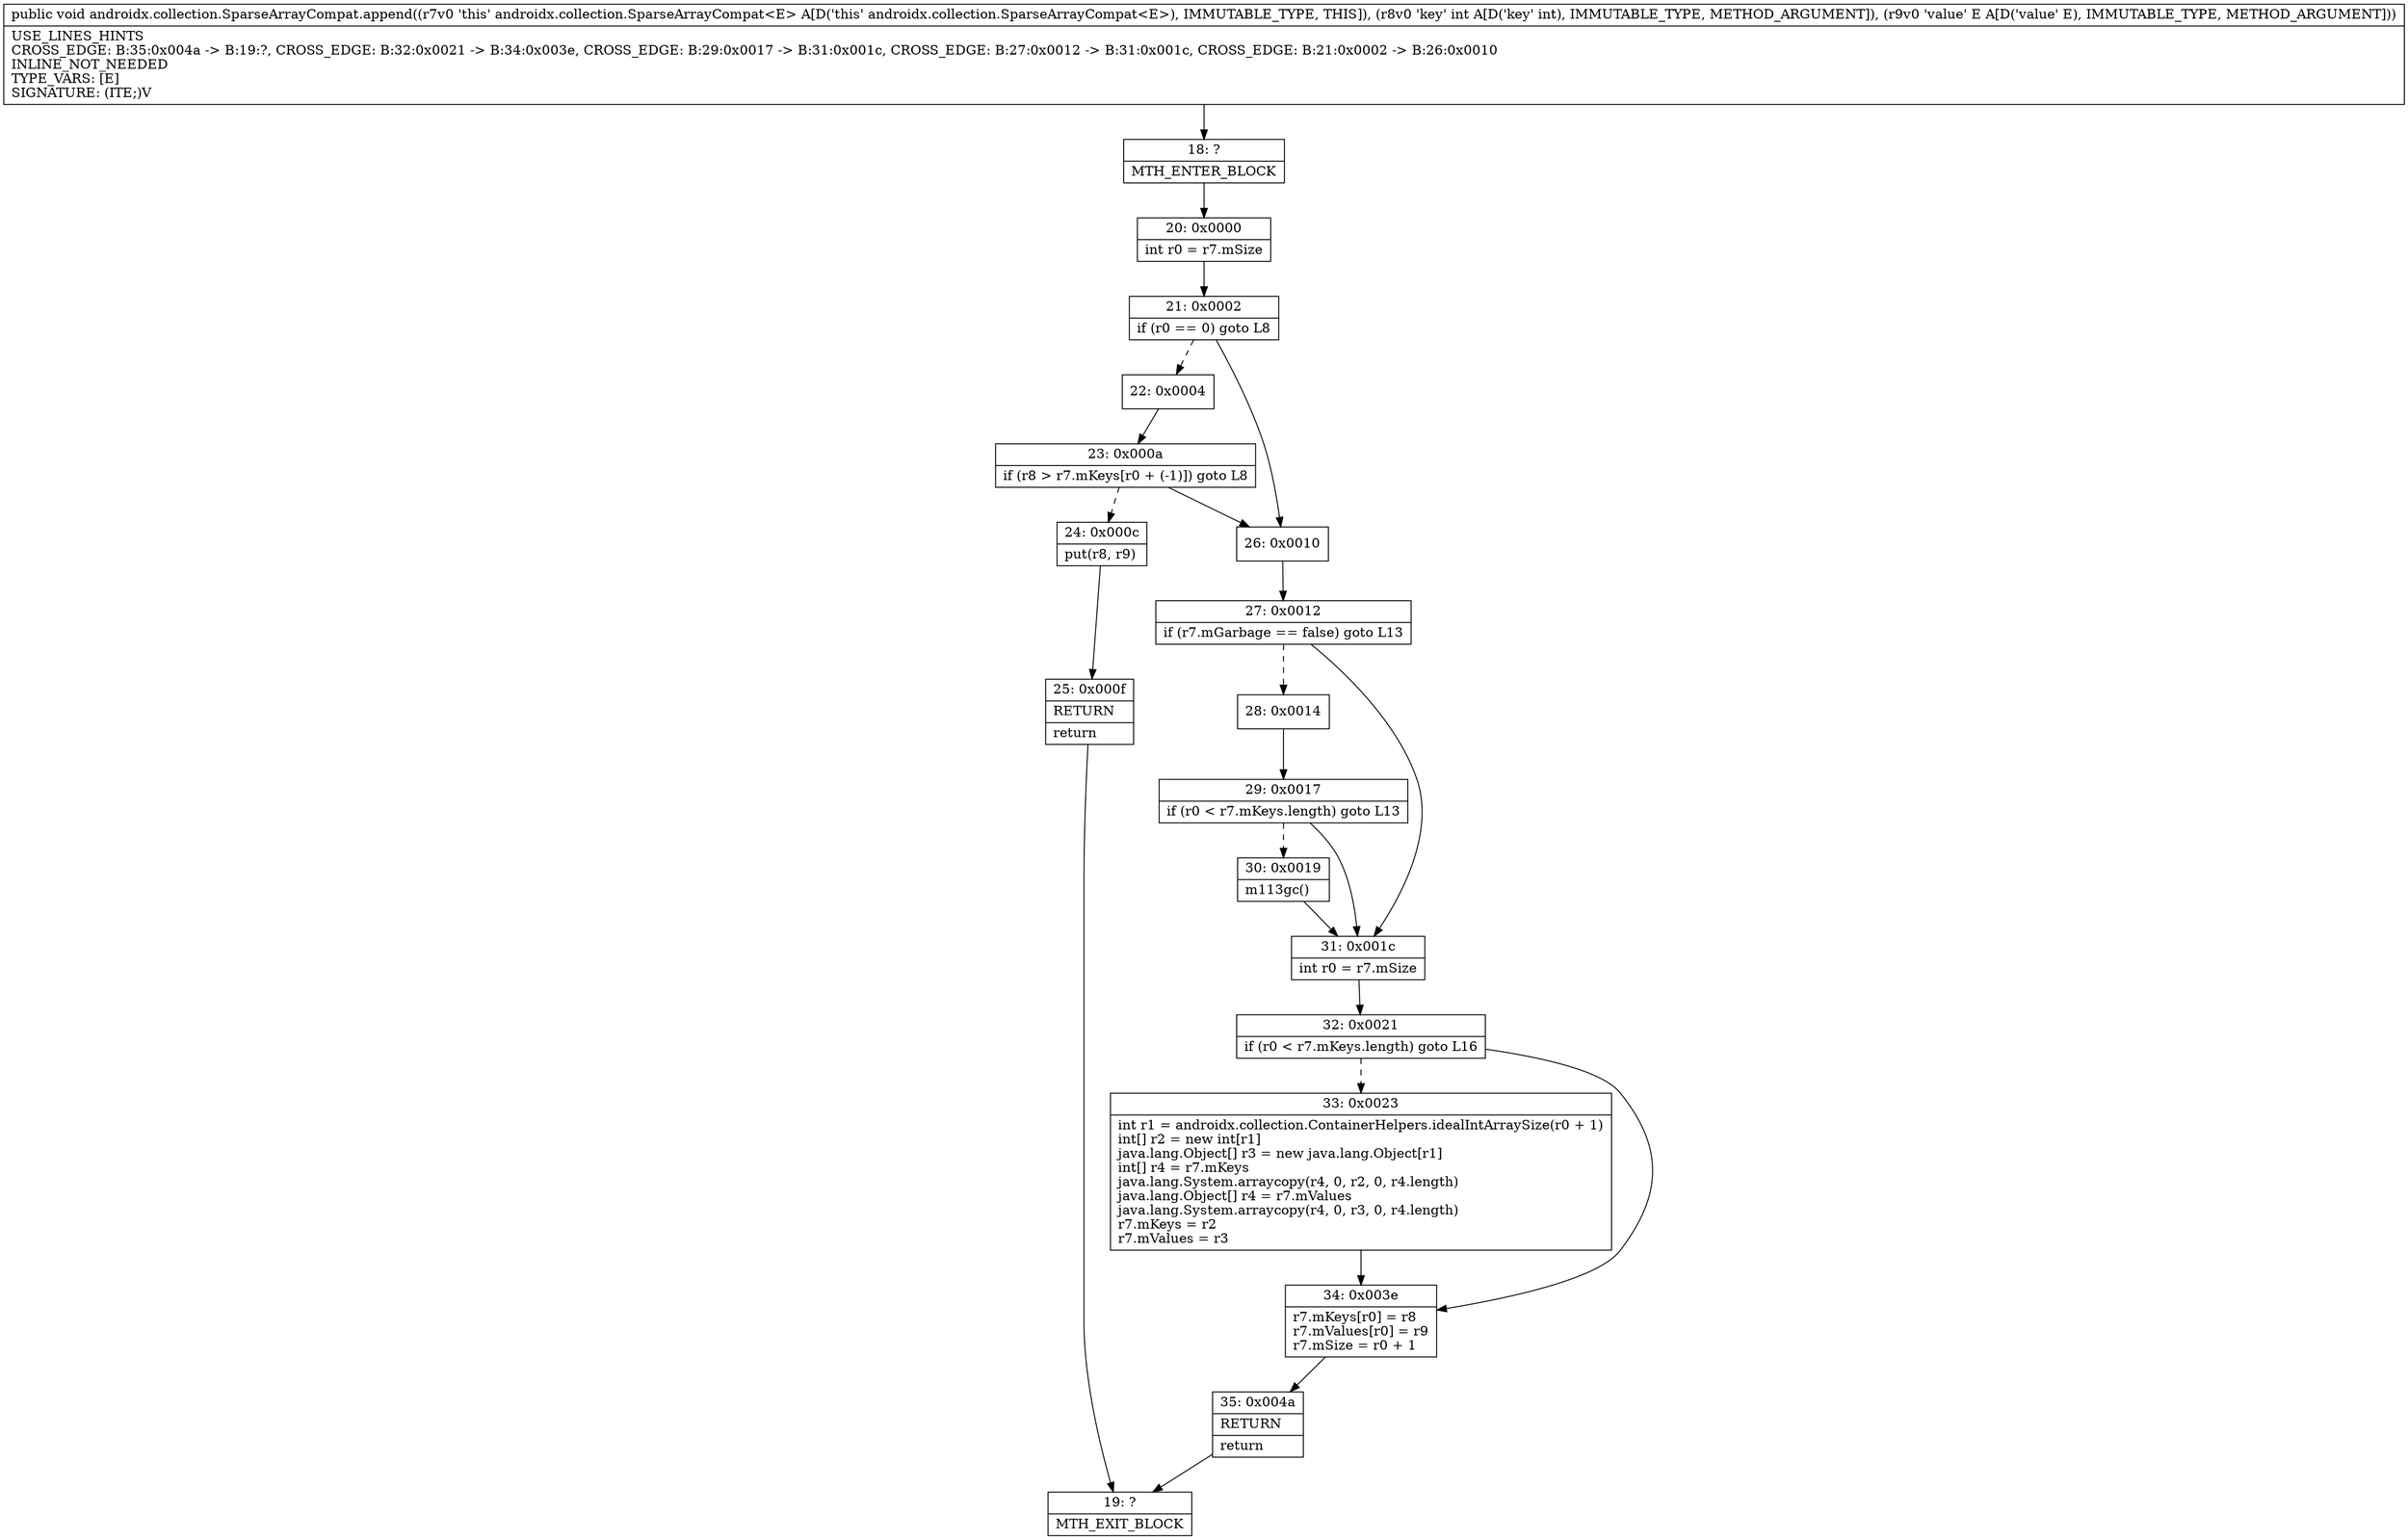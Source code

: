 digraph "CFG forandroidx.collection.SparseArrayCompat.append(ILjava\/lang\/Object;)V" {
Node_18 [shape=record,label="{18\:\ ?|MTH_ENTER_BLOCK\l}"];
Node_20 [shape=record,label="{20\:\ 0x0000|int r0 = r7.mSize\l}"];
Node_21 [shape=record,label="{21\:\ 0x0002|if (r0 == 0) goto L8\l}"];
Node_22 [shape=record,label="{22\:\ 0x0004}"];
Node_23 [shape=record,label="{23\:\ 0x000a|if (r8 \> r7.mKeys[r0 + (\-1)]) goto L8\l}"];
Node_24 [shape=record,label="{24\:\ 0x000c|put(r8, r9)\l}"];
Node_25 [shape=record,label="{25\:\ 0x000f|RETURN\l|return\l}"];
Node_19 [shape=record,label="{19\:\ ?|MTH_EXIT_BLOCK\l}"];
Node_26 [shape=record,label="{26\:\ 0x0010}"];
Node_27 [shape=record,label="{27\:\ 0x0012|if (r7.mGarbage == false) goto L13\l}"];
Node_28 [shape=record,label="{28\:\ 0x0014}"];
Node_29 [shape=record,label="{29\:\ 0x0017|if (r0 \< r7.mKeys.length) goto L13\l}"];
Node_30 [shape=record,label="{30\:\ 0x0019|m113gc()\l}"];
Node_31 [shape=record,label="{31\:\ 0x001c|int r0 = r7.mSize\l}"];
Node_32 [shape=record,label="{32\:\ 0x0021|if (r0 \< r7.mKeys.length) goto L16\l}"];
Node_33 [shape=record,label="{33\:\ 0x0023|int r1 = androidx.collection.ContainerHelpers.idealIntArraySize(r0 + 1)\lint[] r2 = new int[r1]\ljava.lang.Object[] r3 = new java.lang.Object[r1]\lint[] r4 = r7.mKeys\ljava.lang.System.arraycopy(r4, 0, r2, 0, r4.length)\ljava.lang.Object[] r4 = r7.mValues\ljava.lang.System.arraycopy(r4, 0, r3, 0, r4.length)\lr7.mKeys = r2\lr7.mValues = r3\l}"];
Node_34 [shape=record,label="{34\:\ 0x003e|r7.mKeys[r0] = r8\lr7.mValues[r0] = r9\lr7.mSize = r0 + 1\l}"];
Node_35 [shape=record,label="{35\:\ 0x004a|RETURN\l|return\l}"];
MethodNode[shape=record,label="{public void androidx.collection.SparseArrayCompat.append((r7v0 'this' androidx.collection.SparseArrayCompat\<E\> A[D('this' androidx.collection.SparseArrayCompat\<E\>), IMMUTABLE_TYPE, THIS]), (r8v0 'key' int A[D('key' int), IMMUTABLE_TYPE, METHOD_ARGUMENT]), (r9v0 'value' E A[D('value' E), IMMUTABLE_TYPE, METHOD_ARGUMENT]))  | USE_LINES_HINTS\lCROSS_EDGE: B:35:0x004a \-\> B:19:?, CROSS_EDGE: B:32:0x0021 \-\> B:34:0x003e, CROSS_EDGE: B:29:0x0017 \-\> B:31:0x001c, CROSS_EDGE: B:27:0x0012 \-\> B:31:0x001c, CROSS_EDGE: B:21:0x0002 \-\> B:26:0x0010\lINLINE_NOT_NEEDED\lTYPE_VARS: [E]\lSIGNATURE: (ITE;)V\l}"];
MethodNode -> Node_18;Node_18 -> Node_20;
Node_20 -> Node_21;
Node_21 -> Node_22[style=dashed];
Node_21 -> Node_26;
Node_22 -> Node_23;
Node_23 -> Node_24[style=dashed];
Node_23 -> Node_26;
Node_24 -> Node_25;
Node_25 -> Node_19;
Node_26 -> Node_27;
Node_27 -> Node_28[style=dashed];
Node_27 -> Node_31;
Node_28 -> Node_29;
Node_29 -> Node_30[style=dashed];
Node_29 -> Node_31;
Node_30 -> Node_31;
Node_31 -> Node_32;
Node_32 -> Node_33[style=dashed];
Node_32 -> Node_34;
Node_33 -> Node_34;
Node_34 -> Node_35;
Node_35 -> Node_19;
}

